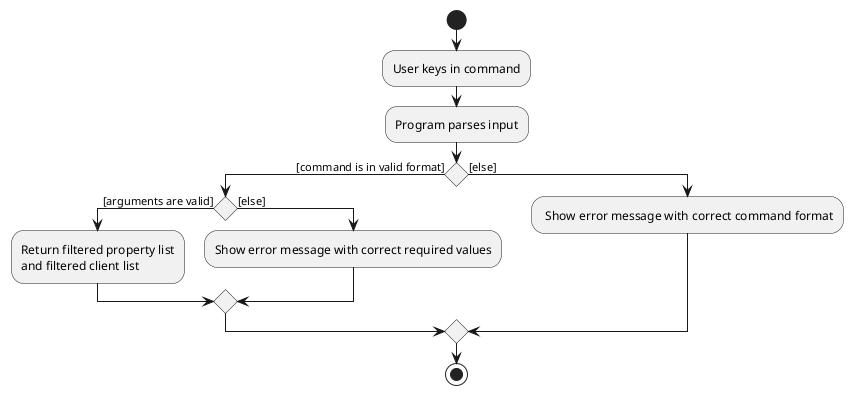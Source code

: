 @startuml
start
:User keys in command;

'Since the beta syntax does not support placing the condition outside the
'diamond we place it as the true branch instead.

:Program parses input;

if () then ([command is in valid format])
    if () then ([arguments are valid])
        :Return filtered property list
        and filtered client list;
    else ([else])
        :Show error message with correct required values;
    endif
else ([else])
    : Show error message with correct command format;
endif

stop
@enduml
